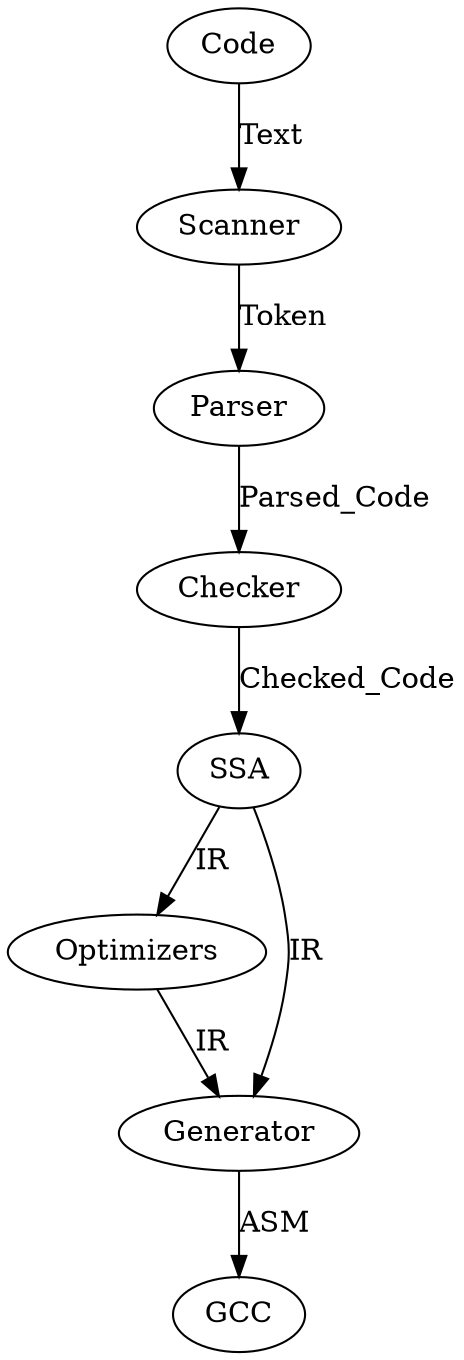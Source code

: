 digraph {
    Code -> Scanner [label="Text"];
    Scanner -> Parser [label="Token"];
    Parser -> Checker [label="Parsed_Code"];
    Checker -> SSA [label="Checked_Code"];
    SSA -> Optimizers [label="IR"];
    SSA -> Generator [label="IR"];
    Optimizers -> Generator [label="IR"];
    Generator -> GCC [label="ASM"];
}